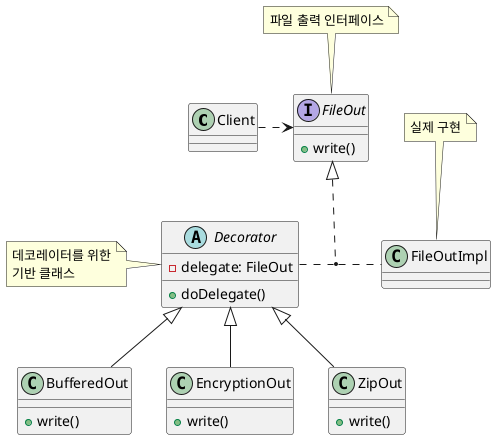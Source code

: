 @startuml

class Client {
}

interface FileOut {
  +write()
}
note top
  파일 출력 인터페이스
end note

  abstract class Decorator {
    -delegate: FileOut
    +doDelegate()
  }
  note left
    데코레이터를 위한
    기반 클래스
  end note
  class BufferedOut {
    +write()
  }
  class EncryptionOut {
    +write()
  }
  class ZipOut {
    +write()
  }

class FileOutImpl
note top
  실제 구현
end note

Client .right.> FileOut
Decorator .right. FileOutImpl
FileOut <|.. (Decorator, FileOutImpl)

Decorator <|-down- BufferedOut
Decorator <|-down- EncryptionOut
Decorator <|-down- ZipOut

'FileOut <|.. FileOutImpl

@enduml